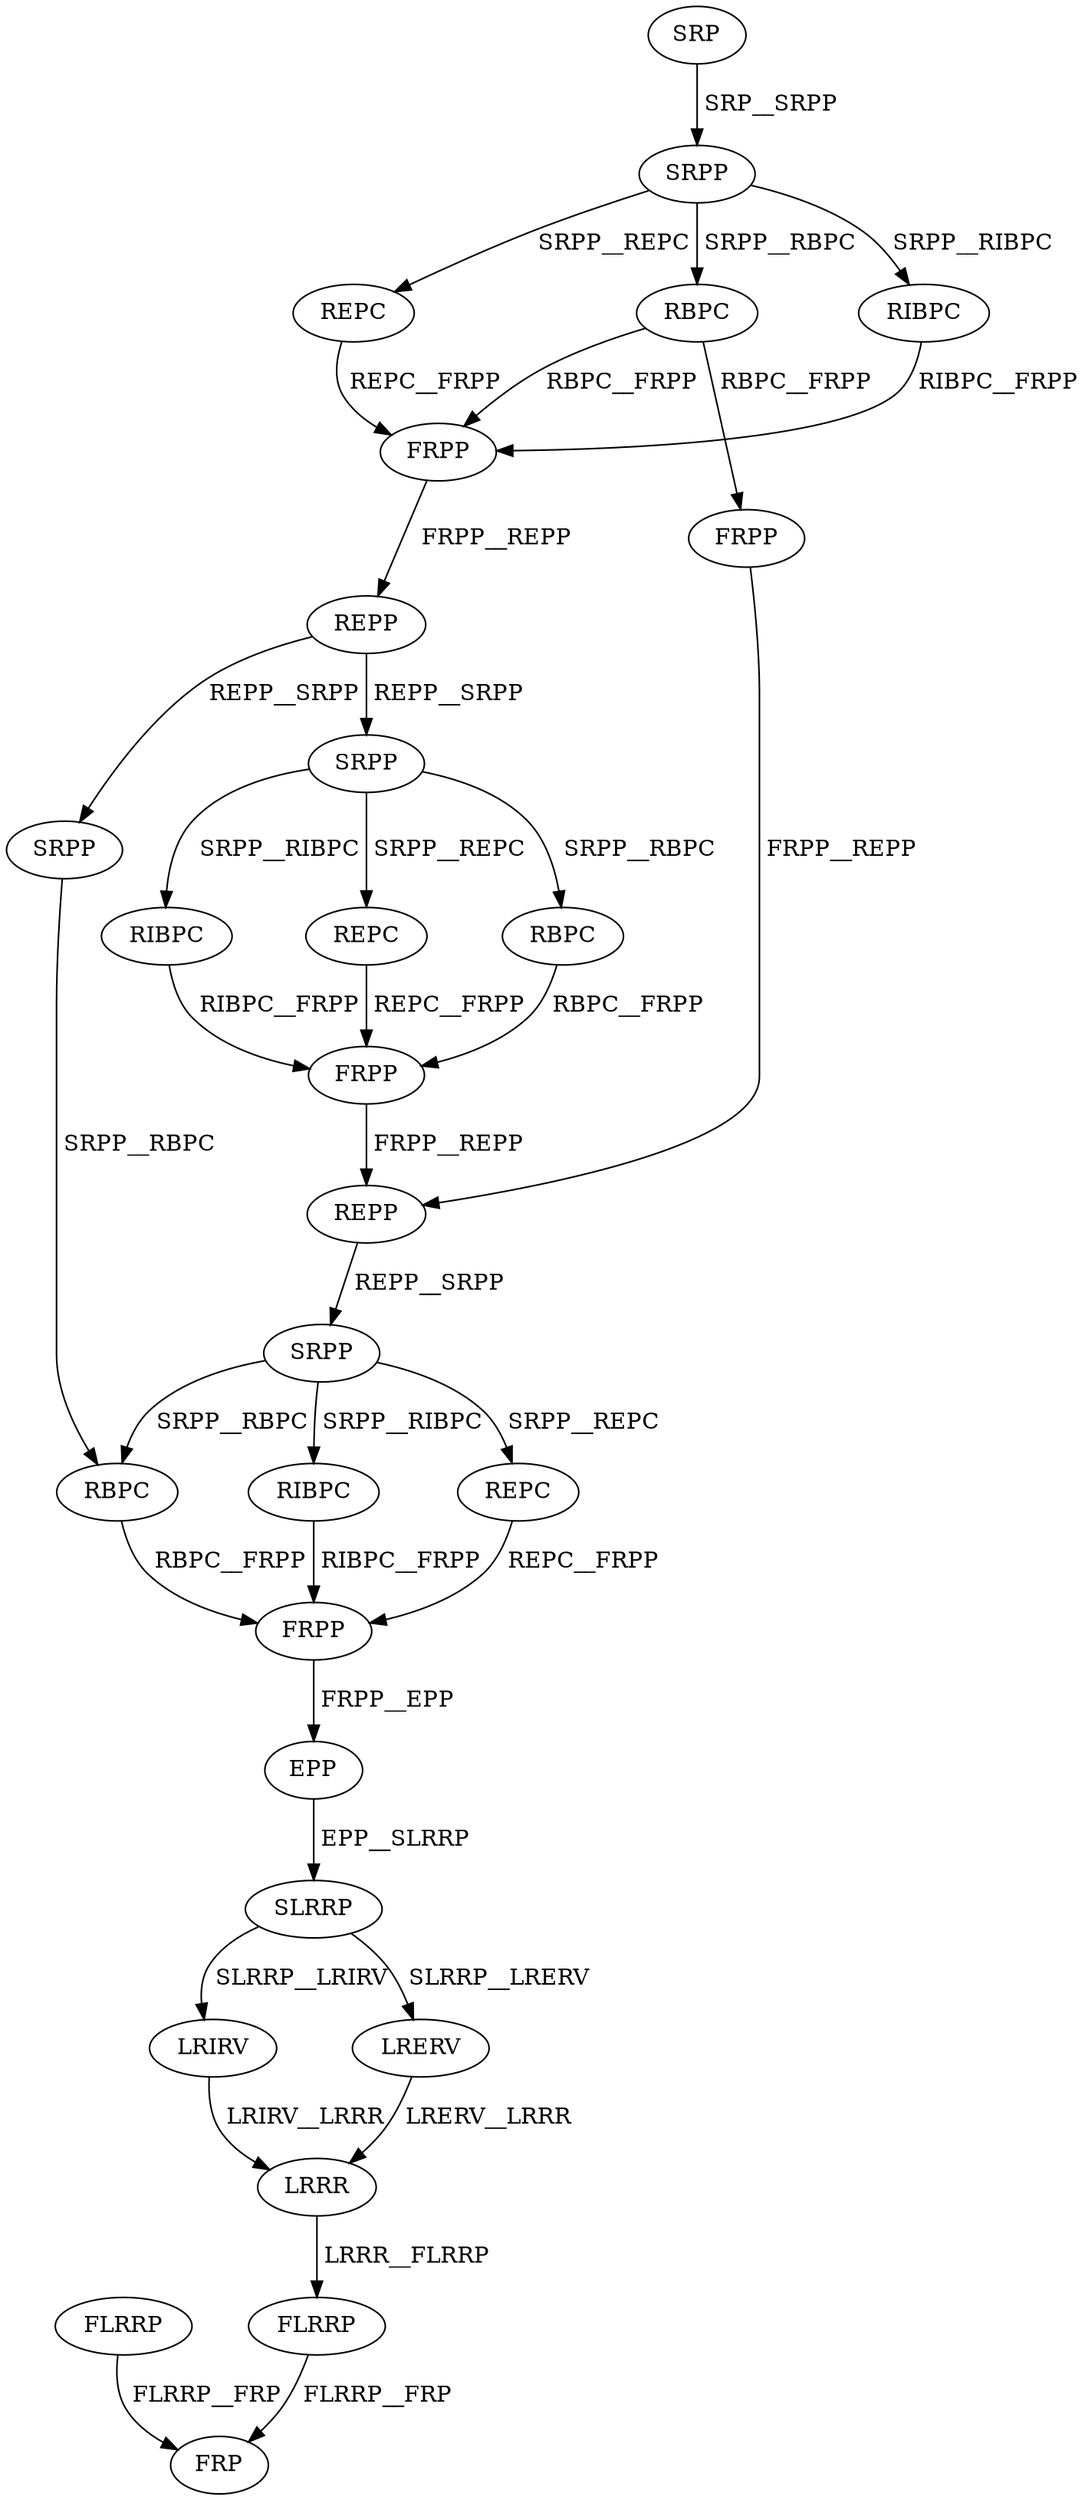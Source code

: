 digraph G { 
1 [label="SRP",color=black,fontcolor=black];
2 [label="SRPP",color=black,fontcolor=black];
3 [label="RIBPC",color=black,fontcolor=black];
4 [label="REPC",color=black,fontcolor=black];
5 [label="RBPC",color=black,fontcolor=black];
6 [label="FRPP",color=black,fontcolor=black];
7 [label="REPP",color=black,fontcolor=black];
8 [label="SRPP",color=black,fontcolor=black];
9 [label="FRPP",color=black,fontcolor=black];
10 [label="RBPC",color=black,fontcolor=black];
11 [label="RIBPC",color=black,fontcolor=black];
12 [label="REPC",color=black,fontcolor=black];
13 [label="FRPP",color=black,fontcolor=black];
14 [label="SRPP",color=black,fontcolor=black];
15 [label="REPP",color=black,fontcolor=black];
16 [label="SRPP",color=black,fontcolor=black];
17 [label="RBPC",color=black,fontcolor=black];
18 [label="REPC",color=black,fontcolor=black];
19 [label="RIBPC",color=black,fontcolor=black];
20 [label="FRPP",color=black,fontcolor=black];
21 [label="EPP",color=black,fontcolor=black];
22 [label="SLRRP",color=black,fontcolor=black];
23 [label="LRIRV",color=black,fontcolor=black];
24 [label="LRERV",color=black,fontcolor=black];
25 [label="FLRRP",color=black,fontcolor=black];
26 [label="LRRR",color=black,fontcolor=black];
27 [label="FLRRP",color=black,fontcolor=black];
28 [label="FRP",color=black,fontcolor=black];
1->2[label=" SRP__SRPP",color=black,fontcolor=black];
2->3[label=" SRPP__RIBPC",color=black,fontcolor=black];
2->4[label=" SRPP__REPC",color=black,fontcolor=black];
2->5[label=" SRPP__RBPC",color=black,fontcolor=black];
3->6[label=" RIBPC__FRPP",color=black,fontcolor=black];
4->6[label=" REPC__FRPP",color=black,fontcolor=black];
5->6[label=" RBPC__FRPP",color=black,fontcolor=black];
5->9[label=" RBPC__FRPP",color=black,fontcolor=black];
6->7[label=" FRPP__REPP",color=black,fontcolor=black];
7->8[label=" REPP__SRPP",color=black,fontcolor=black];
7->14[label=" REPP__SRPP",color=black,fontcolor=black];
8->10[label=" SRPP__RBPC",color=black,fontcolor=black];
8->11[label=" SRPP__RIBPC",color=black,fontcolor=black];
8->12[label=" SRPP__REPC",color=black,fontcolor=black];
9->15[label=" FRPP__REPP",color=black,fontcolor=black];
10->13[label=" RBPC__FRPP",color=black,fontcolor=black];
11->13[label=" RIBPC__FRPP",color=black,fontcolor=black];
12->13[label=" REPC__FRPP",color=black,fontcolor=black];
13->15[label=" FRPP__REPP",color=black,fontcolor=black];
14->17[label=" SRPP__RBPC",color=black,fontcolor=black];
15->16[label=" REPP__SRPP",color=black,fontcolor=black];
16->17[label=" SRPP__RBPC",color=black,fontcolor=black];
16->18[label=" SRPP__REPC",color=black,fontcolor=black];
16->19[label=" SRPP__RIBPC",color=black,fontcolor=black];
17->20[label=" RBPC__FRPP",color=black,fontcolor=black];
18->20[label=" REPC__FRPP",color=black,fontcolor=black];
19->20[label=" RIBPC__FRPP",color=black,fontcolor=black];
20->21[label=" FRPP__EPP",color=black,fontcolor=black];
21->22[label=" EPP__SLRRP",color=black,fontcolor=black];
22->23[label=" SLRRP__LRIRV",color=black,fontcolor=black];
22->24[label=" SLRRP__LRERV",color=black,fontcolor=black];
23->26[label=" LRIRV__LRRR",color=black,fontcolor=black];
24->26[label=" LRERV__LRRR",color=black,fontcolor=black];
25->28[label=" FLRRP__FRP",color=black,fontcolor=black];
26->27[label=" LRRR__FLRRP",color=black,fontcolor=black];
27->28[label=" FLRRP__FRP",color=black,fontcolor=black];
}
